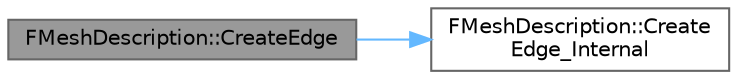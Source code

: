 digraph "FMeshDescription::CreateEdge"
{
 // INTERACTIVE_SVG=YES
 // LATEX_PDF_SIZE
  bgcolor="transparent";
  edge [fontname=Helvetica,fontsize=10,labelfontname=Helvetica,labelfontsize=10];
  node [fontname=Helvetica,fontsize=10,shape=box,height=0.2,width=0.4];
  rankdir="LR";
  Node1 [id="Node000001",label="FMeshDescription::CreateEdge",height=0.2,width=0.4,color="gray40", fillcolor="grey60", style="filled", fontcolor="black",tooltip="Adds a new edge to the mesh and returns its ID."];
  Node1 -> Node2 [id="edge1_Node000001_Node000002",color="steelblue1",style="solid",tooltip=" "];
  Node2 [id="Node000002",label="FMeshDescription::Create\lEdge_Internal",height=0.2,width=0.4,color="grey40", fillcolor="white", style="filled",URL="$da/d5f/structFMeshDescription.html#a8a7538bfa5e20642fcd6e00c76c9903a",tooltip=" "];
}

